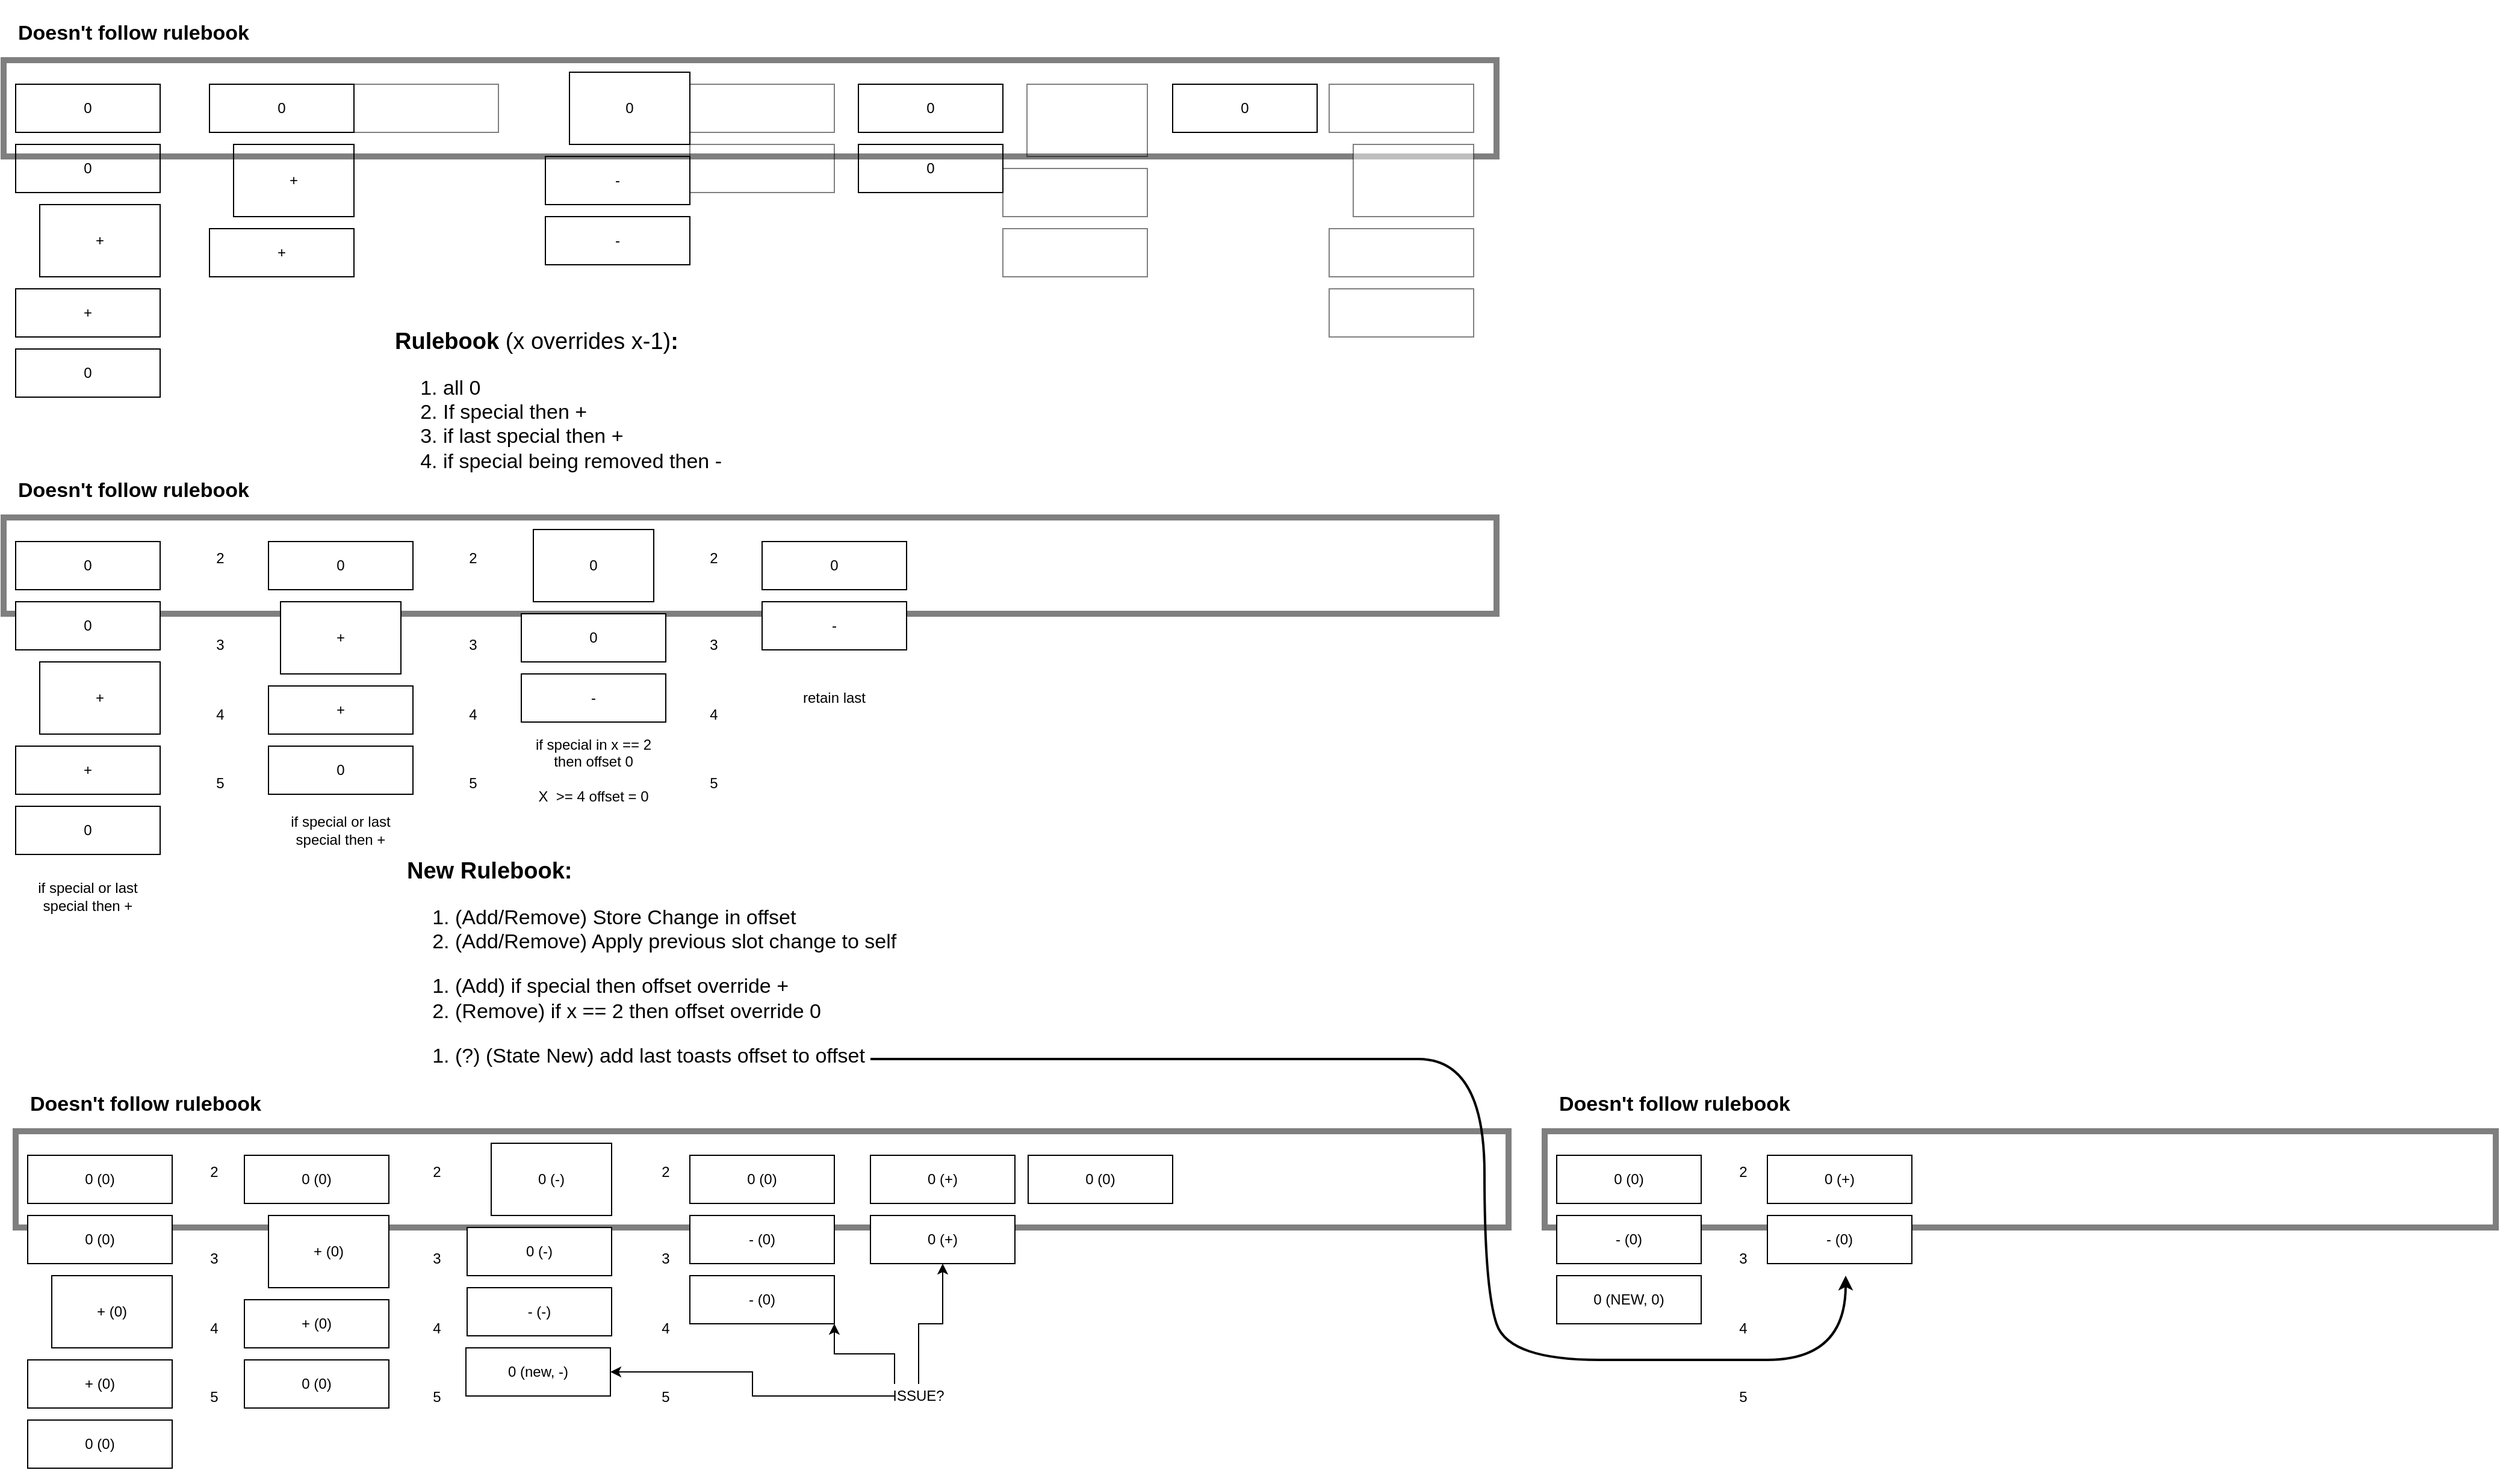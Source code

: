 <mxfile version="15.0.6" type="github">
  <diagram id="tIkzukC-OCRGZSHh6Kfc" name="Page-1">
    <mxGraphModel dx="1426" dy="1989" grid="1" gridSize="10" guides="1" tooltips="1" connect="1" arrows="1" fold="1" page="1" pageScale="1" pageWidth="827" pageHeight="1169" math="0" shadow="0">
      <root>
        <mxCell id="0" />
        <mxCell id="1" parent="0" />
        <mxCell id="5mehpzaGGVVwTEe_0Mdk-20" value="" style="rounded=0;whiteSpace=wrap;html=1;fillColor=none;strokeWidth=5;opacity=50;" parent="1" vertex="1">
          <mxGeometry x="30" y="360" width="1240" height="80" as="geometry" />
        </mxCell>
        <mxCell id="QMKidMNqvdjm3rd7tPGR-1" value="0" style="rounded=0;whiteSpace=wrap;html=1;" parent="1" vertex="1">
          <mxGeometry x="40" width="120" height="40" as="geometry" />
        </mxCell>
        <mxCell id="QMKidMNqvdjm3rd7tPGR-2" value="0" style="rounded=0;whiteSpace=wrap;html=1;" parent="1" vertex="1">
          <mxGeometry x="40" y="50" width="120" height="40" as="geometry" />
        </mxCell>
        <mxCell id="QMKidMNqvdjm3rd7tPGR-3" value="+" style="rounded=0;whiteSpace=wrap;html=1;" parent="1" vertex="1">
          <mxGeometry x="60" y="100" width="100" height="60" as="geometry" />
        </mxCell>
        <mxCell id="QMKidMNqvdjm3rd7tPGR-4" value="+" style="rounded=0;whiteSpace=wrap;html=1;" parent="1" vertex="1">
          <mxGeometry x="40" y="170" width="120" height="40" as="geometry" />
        </mxCell>
        <mxCell id="QMKidMNqvdjm3rd7tPGR-5" value="" style="rounded=0;whiteSpace=wrap;html=1;opacity=50;" parent="1" vertex="1">
          <mxGeometry x="321" width="120" height="40" as="geometry" />
        </mxCell>
        <mxCell id="QMKidMNqvdjm3rd7tPGR-6" value="0" style="rounded=0;whiteSpace=wrap;html=1;" parent="1" vertex="1">
          <mxGeometry x="201" width="120" height="40" as="geometry" />
        </mxCell>
        <mxCell id="QMKidMNqvdjm3rd7tPGR-7" value="+" style="rounded=0;whiteSpace=wrap;html=1;" parent="1" vertex="1">
          <mxGeometry x="221" y="50" width="100" height="60" as="geometry" />
        </mxCell>
        <mxCell id="QMKidMNqvdjm3rd7tPGR-8" value="+" style="rounded=0;whiteSpace=wrap;html=1;" parent="1" vertex="1">
          <mxGeometry x="201" y="120" width="120" height="40" as="geometry" />
        </mxCell>
        <mxCell id="QMKidMNqvdjm3rd7tPGR-9" value="" style="rounded=0;whiteSpace=wrap;html=1;opacity=50;" parent="1" vertex="1">
          <mxGeometry x="600" y="50" width="120" height="40" as="geometry" />
        </mxCell>
        <mxCell id="QMKidMNqvdjm3rd7tPGR-10" value="" style="rounded=0;whiteSpace=wrap;html=1;opacity=50;" parent="1" vertex="1">
          <mxGeometry x="600" width="120" height="40" as="geometry" />
        </mxCell>
        <mxCell id="QMKidMNqvdjm3rd7tPGR-11" value="0" style="rounded=0;whiteSpace=wrap;html=1;" parent="1" vertex="1">
          <mxGeometry x="500" y="-10" width="100" height="60" as="geometry" />
        </mxCell>
        <mxCell id="QMKidMNqvdjm3rd7tPGR-12" value="-" style="rounded=0;whiteSpace=wrap;html=1;" parent="1" vertex="1">
          <mxGeometry x="480" y="60" width="120" height="40" as="geometry" />
        </mxCell>
        <mxCell id="QMKidMNqvdjm3rd7tPGR-13" value="" style="rounded=0;whiteSpace=wrap;html=1;opacity=50;" parent="1" vertex="1">
          <mxGeometry x="860" y="70" width="120" height="40" as="geometry" />
        </mxCell>
        <mxCell id="QMKidMNqvdjm3rd7tPGR-14" value="" style="rounded=0;whiteSpace=wrap;html=1;opacity=50;" parent="1" vertex="1">
          <mxGeometry x="860" y="120" width="120" height="40" as="geometry" />
        </mxCell>
        <mxCell id="QMKidMNqvdjm3rd7tPGR-15" value="" style="rounded=0;whiteSpace=wrap;html=1;opacity=50;" parent="1" vertex="1">
          <mxGeometry x="880" width="100" height="60" as="geometry" />
        </mxCell>
        <mxCell id="QMKidMNqvdjm3rd7tPGR-16" value="0" style="rounded=0;whiteSpace=wrap;html=1;" parent="1" vertex="1">
          <mxGeometry x="740" width="120" height="40" as="geometry" />
        </mxCell>
        <mxCell id="5mehpzaGGVVwTEe_0Mdk-1" value="-" style="rounded=0;whiteSpace=wrap;html=1;" parent="1" vertex="1">
          <mxGeometry x="480" y="110" width="120" height="40" as="geometry" />
        </mxCell>
        <mxCell id="5mehpzaGGVVwTEe_0Mdk-2" value="0" style="rounded=0;whiteSpace=wrap;html=1;" parent="1" vertex="1">
          <mxGeometry x="740" y="50" width="120" height="40" as="geometry" />
        </mxCell>
        <mxCell id="5mehpzaGGVVwTEe_0Mdk-3" value="0" style="rounded=0;whiteSpace=wrap;html=1;" parent="1" vertex="1">
          <mxGeometry x="40" y="220" width="120" height="40" as="geometry" />
        </mxCell>
        <mxCell id="5mehpzaGGVVwTEe_0Mdk-7" value="&lt;h1 style=&quot;font-size: 19px&quot;&gt;Rulebook &lt;span style=&quot;font-weight: normal&quot;&gt;(x overrides x-1)&lt;/span&gt;:&lt;br&gt;&lt;/h1&gt;&lt;ol style=&quot;font-size: 17px&quot;&gt;&lt;li&gt;all 0&lt;br&gt;&lt;/li&gt;&lt;li&gt;If special then +&lt;/li&gt;&lt;li&gt;if last special then +&lt;/li&gt;&lt;li&gt;if special being removed then -&lt;br&gt;&lt;/li&gt;&lt;/ol&gt;" style="text;html=1;strokeColor=none;fillColor=none;spacing=5;spacingTop=-20;whiteSpace=wrap;overflow=hidden;rounded=0;" parent="1" vertex="1">
          <mxGeometry x="350" y="200" width="380" height="140" as="geometry" />
        </mxCell>
        <mxCell id="5mehpzaGGVVwTEe_0Mdk-8" value="" style="rounded=0;whiteSpace=wrap;html=1;fillColor=none;strokeWidth=5;opacity=50;" parent="1" vertex="1">
          <mxGeometry x="30" y="-20" width="1240" height="80" as="geometry" />
        </mxCell>
        <mxCell id="5mehpzaGGVVwTEe_0Mdk-9" value="&lt;font style=&quot;font-size: 17px&quot;&gt;&lt;b&gt;Doesn&#39;t follow rulebook&lt;/b&gt;&lt;/font&gt;" style="text;html=1;strokeColor=none;fillColor=none;align=left;verticalAlign=bottom;whiteSpace=wrap;rounded=0;opacity=50;" parent="1" vertex="1">
          <mxGeometry x="40" y="-70" width="310" height="40" as="geometry" />
        </mxCell>
        <mxCell id="5mehpzaGGVVwTEe_0Mdk-10" value="" style="rounded=0;whiteSpace=wrap;html=1;opacity=50;" parent="1" vertex="1">
          <mxGeometry x="1131" y="120" width="120" height="40" as="geometry" />
        </mxCell>
        <mxCell id="5mehpzaGGVVwTEe_0Mdk-11" value="" style="rounded=0;whiteSpace=wrap;html=1;opacity=50;" parent="1" vertex="1">
          <mxGeometry x="1131" y="170" width="120" height="40" as="geometry" />
        </mxCell>
        <mxCell id="5mehpzaGGVVwTEe_0Mdk-12" value="" style="rounded=0;whiteSpace=wrap;html=1;opacity=50;" parent="1" vertex="1">
          <mxGeometry x="1151" y="50" width="100" height="60" as="geometry" />
        </mxCell>
        <mxCell id="5mehpzaGGVVwTEe_0Mdk-13" value="0" style="rounded=0;whiteSpace=wrap;html=1;" parent="1" vertex="1">
          <mxGeometry x="1001" width="120" height="40" as="geometry" />
        </mxCell>
        <mxCell id="5mehpzaGGVVwTEe_0Mdk-14" value="&lt;p style=&quot;line-height: 120%&quot;&gt;&lt;br&gt;&lt;/p&gt;" style="rounded=0;whiteSpace=wrap;html=1;opacity=50;" parent="1" vertex="1">
          <mxGeometry x="1131" width="120" height="40" as="geometry" />
        </mxCell>
        <mxCell id="5mehpzaGGVVwTEe_0Mdk-15" value="0" style="rounded=0;whiteSpace=wrap;html=1;" parent="1" vertex="1">
          <mxGeometry x="40" y="380" width="120" height="40" as="geometry" />
        </mxCell>
        <mxCell id="5mehpzaGGVVwTEe_0Mdk-16" value="0" style="rounded=0;whiteSpace=wrap;html=1;" parent="1" vertex="1">
          <mxGeometry x="40" y="430" width="120" height="40" as="geometry" />
        </mxCell>
        <mxCell id="5mehpzaGGVVwTEe_0Mdk-17" value="+" style="rounded=0;whiteSpace=wrap;html=1;" parent="1" vertex="1">
          <mxGeometry x="60" y="480" width="100" height="60" as="geometry" />
        </mxCell>
        <mxCell id="5mehpzaGGVVwTEe_0Mdk-18" value="+" style="rounded=0;whiteSpace=wrap;html=1;" parent="1" vertex="1">
          <mxGeometry x="40" y="550" width="120" height="40" as="geometry" />
        </mxCell>
        <mxCell id="5mehpzaGGVVwTEe_0Mdk-19" value="0" style="rounded=0;whiteSpace=wrap;html=1;" parent="1" vertex="1">
          <mxGeometry x="40" y="600" width="120" height="40" as="geometry" />
        </mxCell>
        <mxCell id="5mehpzaGGVVwTEe_0Mdk-21" value="&lt;font style=&quot;font-size: 17px&quot;&gt;&lt;b&gt;Doesn&#39;t follow rulebook&lt;/b&gt;&lt;/font&gt;" style="text;html=1;strokeColor=none;fillColor=none;align=left;verticalAlign=bottom;whiteSpace=wrap;rounded=0;opacity=50;" parent="1" vertex="1">
          <mxGeometry x="40" y="310" width="310" height="40" as="geometry" />
        </mxCell>
        <mxCell id="o_r1sFH0NP4sAo5vpepX-1" value="&lt;div&gt;2&lt;/div&gt;&lt;div&gt;&lt;br&gt;&lt;/div&gt;&lt;div&gt;&lt;br&gt;&lt;/div&gt;&lt;div&gt;&lt;br&gt;&lt;/div&gt;&lt;div&gt;&lt;br&gt;&lt;/div&gt;&lt;div&gt;3&lt;/div&gt;&lt;div&gt;&lt;br&gt;&lt;/div&gt;&lt;div&gt;&lt;br&gt;&lt;/div&gt;&lt;div&gt;&lt;br&gt;&lt;/div&gt;&lt;div&gt;4&lt;/div&gt;&lt;div&gt;&lt;br&gt;&lt;/div&gt;&lt;div&gt;&lt;br&gt;&lt;/div&gt;&lt;div&gt;&lt;br&gt;&lt;/div&gt;&lt;div&gt;5&lt;br&gt;&lt;/div&gt;" style="text;html=1;strokeColor=none;fillColor=none;align=center;verticalAlign=top;whiteSpace=wrap;rounded=0;" parent="1" vertex="1">
          <mxGeometry x="190" y="380" width="40" height="260" as="geometry" />
        </mxCell>
        <mxCell id="o_r1sFH0NP4sAo5vpepX-2" value="0" style="rounded=0;whiteSpace=wrap;html=1;" parent="1" vertex="1">
          <mxGeometry x="250" y="380" width="120" height="40" as="geometry" />
        </mxCell>
        <mxCell id="o_r1sFH0NP4sAo5vpepX-3" value="+" style="rounded=0;whiteSpace=wrap;html=1;" parent="1" vertex="1">
          <mxGeometry x="260" y="430" width="100" height="60" as="geometry" />
        </mxCell>
        <mxCell id="o_r1sFH0NP4sAo5vpepX-4" value="+" style="rounded=0;whiteSpace=wrap;html=1;" parent="1" vertex="1">
          <mxGeometry x="250" y="500" width="120" height="40" as="geometry" />
        </mxCell>
        <mxCell id="o_r1sFH0NP4sAo5vpepX-5" value="0" style="rounded=0;whiteSpace=wrap;html=1;" parent="1" vertex="1">
          <mxGeometry x="250" y="550" width="120" height="40" as="geometry" />
        </mxCell>
        <mxCell id="o_r1sFH0NP4sAo5vpepX-6" value="&lt;div&gt;2&lt;/div&gt;&lt;div&gt;&lt;br&gt;&lt;/div&gt;&lt;div&gt;&lt;br&gt;&lt;/div&gt;&lt;div&gt;&lt;br&gt;&lt;/div&gt;&lt;div&gt;&lt;br&gt;&lt;/div&gt;&lt;div&gt;3&lt;/div&gt;&lt;div&gt;&lt;br&gt;&lt;/div&gt;&lt;div&gt;&lt;br&gt;&lt;/div&gt;&lt;div&gt;&lt;br&gt;&lt;/div&gt;&lt;div&gt;4&lt;/div&gt;&lt;div&gt;&lt;br&gt;&lt;/div&gt;&lt;div&gt;&lt;br&gt;&lt;/div&gt;&lt;div&gt;&lt;br&gt;&lt;/div&gt;&lt;div&gt;5&lt;br&gt;&lt;/div&gt;" style="text;html=1;strokeColor=none;fillColor=none;align=center;verticalAlign=top;whiteSpace=wrap;rounded=0;" parent="1" vertex="1">
          <mxGeometry x="400" y="380" width="40" height="260" as="geometry" />
        </mxCell>
        <mxCell id="o_r1sFH0NP4sAo5vpepX-8" value="0" style="rounded=0;whiteSpace=wrap;html=1;" parent="1" vertex="1">
          <mxGeometry x="470" y="370" width="100" height="60" as="geometry" />
        </mxCell>
        <mxCell id="o_r1sFH0NP4sAo5vpepX-9" value="0" style="rounded=0;whiteSpace=wrap;html=1;" parent="1" vertex="1">
          <mxGeometry x="460" y="440" width="120" height="40" as="geometry" />
        </mxCell>
        <mxCell id="o_r1sFH0NP4sAo5vpepX-10" value="-" style="rounded=0;whiteSpace=wrap;html=1;" parent="1" vertex="1">
          <mxGeometry x="460" y="490" width="120" height="40" as="geometry" />
        </mxCell>
        <mxCell id="o_r1sFH0NP4sAo5vpepX-11" value="&lt;div&gt;2&lt;/div&gt;&lt;div&gt;&lt;br&gt;&lt;/div&gt;&lt;div&gt;&lt;br&gt;&lt;/div&gt;&lt;div&gt;&lt;br&gt;&lt;/div&gt;&lt;div&gt;&lt;br&gt;&lt;/div&gt;&lt;div&gt;3&lt;/div&gt;&lt;div&gt;&lt;br&gt;&lt;/div&gt;&lt;div&gt;&lt;br&gt;&lt;/div&gt;&lt;div&gt;&lt;br&gt;&lt;/div&gt;&lt;div&gt;4&lt;/div&gt;&lt;div&gt;&lt;br&gt;&lt;/div&gt;&lt;div&gt;&lt;br&gt;&lt;/div&gt;&lt;div&gt;&lt;br&gt;&lt;/div&gt;&lt;div&gt;5&lt;br&gt;&lt;/div&gt;" style="text;html=1;strokeColor=none;fillColor=none;align=center;verticalAlign=top;whiteSpace=wrap;rounded=0;" parent="1" vertex="1">
          <mxGeometry x="600" y="380" width="40" height="260" as="geometry" />
        </mxCell>
        <mxCell id="o_r1sFH0NP4sAo5vpepX-13" value="0" style="rounded=0;whiteSpace=wrap;html=1;" parent="1" vertex="1">
          <mxGeometry x="660" y="380" width="120" height="40" as="geometry" />
        </mxCell>
        <mxCell id="o_r1sFH0NP4sAo5vpepX-14" value="-" style="rounded=0;whiteSpace=wrap;html=1;" parent="1" vertex="1">
          <mxGeometry x="660" y="430" width="120" height="40" as="geometry" />
        </mxCell>
        <mxCell id="o_r1sFH0NP4sAo5vpepX-15" value="if special or last special then +" style="text;html=1;strokeColor=none;fillColor=none;align=center;verticalAlign=middle;whiteSpace=wrap;rounded=0;" parent="1" vertex="1">
          <mxGeometry x="40" y="660" width="120" height="30" as="geometry" />
        </mxCell>
        <mxCell id="o_r1sFH0NP4sAo5vpepX-16" value="if special or last special then +" style="text;html=1;strokeColor=none;fillColor=none;align=center;verticalAlign=middle;whiteSpace=wrap;rounded=0;" parent="1" vertex="1">
          <mxGeometry x="250" y="605" width="120" height="30" as="geometry" />
        </mxCell>
        <mxCell id="o_r1sFH0NP4sAo5vpepX-17" value="&lt;div&gt;if special in x == 2 then offset 0&lt;/div&gt;&lt;div&gt;&lt;br&gt;&lt;/div&gt;&lt;div&gt;X&amp;nbsp; &amp;gt;= 4 offset = 0&lt;br&gt;&lt;/div&gt;" style="text;html=1;strokeColor=none;fillColor=none;align=center;verticalAlign=middle;whiteSpace=wrap;rounded=0;" parent="1" vertex="1">
          <mxGeometry x="460" y="540" width="120" height="60" as="geometry" />
        </mxCell>
        <mxCell id="o_r1sFH0NP4sAo5vpepX-19" value="retain last" style="text;html=1;strokeColor=none;fillColor=none;align=center;verticalAlign=middle;whiteSpace=wrap;rounded=0;" parent="1" vertex="1">
          <mxGeometry x="660" y="480" width="120" height="60" as="geometry" />
        </mxCell>
        <mxCell id="o_r1sFH0NP4sAo5vpepX-20" value="&lt;h1 style=&quot;font-size: 19px&quot;&gt;New Rulebook&lt;span style=&quot;font-weight: normal&quot;&gt;&lt;/span&gt;:&lt;br&gt;&lt;/h1&gt;&lt;ol style=&quot;font-size: 17px&quot;&gt;&lt;li&gt;(Add/Remove) Store Change in offset&lt;br&gt;&lt;/li&gt;&lt;li&gt;(Add/Remove) Apply previous slot change to self&lt;/li&gt;&lt;/ol&gt;&lt;ol style=&quot;font-size: 17px&quot;&gt;&lt;li&gt;(Add) if special then offset override +&lt;/li&gt;&lt;li&gt;(Remove) if x == 2 then offset override 0&lt;/li&gt;&lt;/ol&gt;&lt;ol style=&quot;font-size: 17px&quot;&gt;&lt;li&gt;(?) (State New) add last toasts offset to offset&lt;br&gt;&lt;/li&gt;&lt;/ol&gt;" style="text;html=1;strokeColor=none;fillColor=none;spacing=5;spacingTop=-20;whiteSpace=wrap;overflow=hidden;rounded=0;" parent="1" vertex="1">
          <mxGeometry x="360" y="640" width="468" height="190" as="geometry" />
        </mxCell>
        <mxCell id="o_r1sFH0NP4sAo5vpepX-21" value="" style="rounded=0;whiteSpace=wrap;html=1;fillColor=none;strokeWidth=5;opacity=50;" parent="1" vertex="1">
          <mxGeometry x="40" y="870" width="1240" height="80" as="geometry" />
        </mxCell>
        <mxCell id="o_r1sFH0NP4sAo5vpepX-22" value="0 (0)" style="rounded=0;whiteSpace=wrap;html=1;" parent="1" vertex="1">
          <mxGeometry x="50" y="890" width="120" height="40" as="geometry" />
        </mxCell>
        <mxCell id="o_r1sFH0NP4sAo5vpepX-23" value="0 (0)" style="rounded=0;whiteSpace=wrap;html=1;" parent="1" vertex="1">
          <mxGeometry x="50" y="940" width="120" height="40" as="geometry" />
        </mxCell>
        <mxCell id="o_r1sFH0NP4sAo5vpepX-24" value="+ (0)" style="rounded=0;whiteSpace=wrap;html=1;" parent="1" vertex="1">
          <mxGeometry x="70" y="990" width="100" height="60" as="geometry" />
        </mxCell>
        <mxCell id="o_r1sFH0NP4sAo5vpepX-25" value="+ (0)" style="rounded=0;whiteSpace=wrap;html=1;" parent="1" vertex="1">
          <mxGeometry x="50" y="1060" width="120" height="40" as="geometry" />
        </mxCell>
        <mxCell id="o_r1sFH0NP4sAo5vpepX-26" value="0 (0)" style="rounded=0;whiteSpace=wrap;html=1;" parent="1" vertex="1">
          <mxGeometry x="50" y="1110" width="120" height="40" as="geometry" />
        </mxCell>
        <mxCell id="o_r1sFH0NP4sAo5vpepX-27" value="&lt;font style=&quot;font-size: 17px&quot;&gt;&lt;b&gt;Doesn&#39;t follow rulebook&lt;/b&gt;&lt;/font&gt;" style="text;html=1;strokeColor=none;fillColor=none;align=left;verticalAlign=bottom;whiteSpace=wrap;rounded=0;opacity=50;" parent="1" vertex="1">
          <mxGeometry x="50" y="820" width="310" height="40" as="geometry" />
        </mxCell>
        <mxCell id="o_r1sFH0NP4sAo5vpepX-29" value="&lt;div&gt;2&lt;/div&gt;&lt;div&gt;&lt;br&gt;&lt;/div&gt;&lt;div&gt;&lt;br&gt;&lt;/div&gt;&lt;div&gt;&lt;br&gt;&lt;/div&gt;&lt;div&gt;&lt;br&gt;&lt;/div&gt;&lt;div&gt;3&lt;/div&gt;&lt;div&gt;&lt;br&gt;&lt;/div&gt;&lt;div&gt;&lt;br&gt;&lt;/div&gt;&lt;div&gt;&lt;br&gt;&lt;/div&gt;&lt;div&gt;4&lt;/div&gt;&lt;div&gt;&lt;br&gt;&lt;/div&gt;&lt;div&gt;&lt;br&gt;&lt;/div&gt;&lt;div&gt;&lt;br&gt;&lt;/div&gt;&lt;div&gt;5&lt;br&gt;&lt;/div&gt;" style="text;html=1;strokeColor=none;fillColor=none;align=center;verticalAlign=top;whiteSpace=wrap;rounded=0;" parent="1" vertex="1">
          <mxGeometry x="185" y="890" width="40" height="260" as="geometry" />
        </mxCell>
        <mxCell id="o_r1sFH0NP4sAo5vpepX-30" value="0 (0)" style="rounded=0;whiteSpace=wrap;html=1;" parent="1" vertex="1">
          <mxGeometry x="230" y="890" width="120" height="40" as="geometry" />
        </mxCell>
        <mxCell id="o_r1sFH0NP4sAo5vpepX-31" value="+ (0)" style="rounded=0;whiteSpace=wrap;html=1;" parent="1" vertex="1">
          <mxGeometry x="250" y="940" width="100" height="60" as="geometry" />
        </mxCell>
        <mxCell id="o_r1sFH0NP4sAo5vpepX-32" value="+ (0)" style="rounded=0;whiteSpace=wrap;html=1;" parent="1" vertex="1">
          <mxGeometry x="230" y="1010" width="120" height="40" as="geometry" />
        </mxCell>
        <mxCell id="o_r1sFH0NP4sAo5vpepX-33" value="0 (0)" style="rounded=0;whiteSpace=wrap;html=1;" parent="1" vertex="1">
          <mxGeometry x="230" y="1060" width="120" height="40" as="geometry" />
        </mxCell>
        <mxCell id="o_r1sFH0NP4sAo5vpepX-34" value="&lt;div&gt;2&lt;/div&gt;&lt;div&gt;&lt;br&gt;&lt;/div&gt;&lt;div&gt;&lt;br&gt;&lt;/div&gt;&lt;div&gt;&lt;br&gt;&lt;/div&gt;&lt;div&gt;&lt;br&gt;&lt;/div&gt;&lt;div&gt;3&lt;/div&gt;&lt;div&gt;&lt;br&gt;&lt;/div&gt;&lt;div&gt;&lt;br&gt;&lt;/div&gt;&lt;div&gt;&lt;br&gt;&lt;/div&gt;&lt;div&gt;4&lt;/div&gt;&lt;div&gt;&lt;br&gt;&lt;/div&gt;&lt;div&gt;&lt;br&gt;&lt;/div&gt;&lt;div&gt;&lt;br&gt;&lt;/div&gt;&lt;div&gt;5&lt;br&gt;&lt;/div&gt;" style="text;html=1;strokeColor=none;fillColor=none;align=center;verticalAlign=top;whiteSpace=wrap;rounded=0;" parent="1" vertex="1">
          <mxGeometry x="370" y="890" width="40" height="260" as="geometry" />
        </mxCell>
        <mxCell id="o_r1sFH0NP4sAo5vpepX-36" value="0 (-)" style="rounded=0;whiteSpace=wrap;html=1;" parent="1" vertex="1">
          <mxGeometry x="435" y="880" width="100" height="60" as="geometry" />
        </mxCell>
        <mxCell id="o_r1sFH0NP4sAo5vpepX-37" value="0 (-)" style="rounded=0;whiteSpace=wrap;html=1;" parent="1" vertex="1">
          <mxGeometry x="415" y="950" width="120" height="40" as="geometry" />
        </mxCell>
        <mxCell id="o_r1sFH0NP4sAo5vpepX-38" value="- (-)" style="rounded=0;whiteSpace=wrap;html=1;" parent="1" vertex="1">
          <mxGeometry x="415" y="1000" width="120" height="40" as="geometry" />
        </mxCell>
        <mxCell id="o_r1sFH0NP4sAo5vpepX-39" value="&lt;div&gt;2&lt;/div&gt;&lt;div&gt;&lt;br&gt;&lt;/div&gt;&lt;div&gt;&lt;br&gt;&lt;/div&gt;&lt;div&gt;&lt;br&gt;&lt;/div&gt;&lt;div&gt;&lt;br&gt;&lt;/div&gt;&lt;div&gt;3&lt;/div&gt;&lt;div&gt;&lt;br&gt;&lt;/div&gt;&lt;div&gt;&lt;br&gt;&lt;/div&gt;&lt;div&gt;&lt;br&gt;&lt;/div&gt;&lt;div&gt;4&lt;/div&gt;&lt;div&gt;&lt;br&gt;&lt;/div&gt;&lt;div&gt;&lt;br&gt;&lt;/div&gt;&lt;div&gt;&lt;br&gt;&lt;/div&gt;&lt;div&gt;5&lt;br&gt;&lt;/div&gt;" style="text;html=1;strokeColor=none;fillColor=none;align=center;verticalAlign=top;whiteSpace=wrap;rounded=0;" parent="1" vertex="1">
          <mxGeometry x="560" y="890" width="40" height="260" as="geometry" />
        </mxCell>
        <mxCell id="o_r1sFH0NP4sAo5vpepX-41" value="0 (0)" style="rounded=0;whiteSpace=wrap;html=1;" parent="1" vertex="1">
          <mxGeometry x="600" y="890" width="120" height="40" as="geometry" />
        </mxCell>
        <mxCell id="o_r1sFH0NP4sAo5vpepX-42" value="- (0)" style="rounded=0;whiteSpace=wrap;html=1;" parent="1" vertex="1">
          <mxGeometry x="600" y="940" width="120" height="40" as="geometry" />
        </mxCell>
        <mxCell id="qSfscdUOPGKa_6ocBNE0-7" value="0 (new, -)" style="rounded=0;whiteSpace=wrap;html=1;" vertex="1" parent="1">
          <mxGeometry x="414" y="1050" width="120" height="40" as="geometry" />
        </mxCell>
        <mxCell id="qSfscdUOPGKa_6ocBNE0-9" value="0 (+)" style="rounded=0;whiteSpace=wrap;html=1;" vertex="1" parent="1">
          <mxGeometry x="750" y="890" width="120" height="40" as="geometry" />
        </mxCell>
        <mxCell id="qSfscdUOPGKa_6ocBNE0-10" value="0 (+)" style="rounded=0;whiteSpace=wrap;html=1;" vertex="1" parent="1">
          <mxGeometry x="750" y="940" width="120" height="40" as="geometry" />
        </mxCell>
        <mxCell id="qSfscdUOPGKa_6ocBNE0-12" value="- (0)" style="rounded=0;whiteSpace=wrap;html=1;" vertex="1" parent="1">
          <mxGeometry x="600" y="990" width="120" height="40" as="geometry" />
        </mxCell>
        <mxCell id="qSfscdUOPGKa_6ocBNE0-18" style="edgeStyle=orthogonalEdgeStyle;rounded=0;orthogonalLoop=1;jettySize=auto;html=1;exitX=0;exitY=0.5;exitDx=0;exitDy=0;entryX=1;entryY=0.5;entryDx=0;entryDy=0;" edge="1" parent="1" source="qSfscdUOPGKa_6ocBNE0-13" target="qSfscdUOPGKa_6ocBNE0-7">
          <mxGeometry relative="1" as="geometry" />
        </mxCell>
        <mxCell id="qSfscdUOPGKa_6ocBNE0-21" style="edgeStyle=orthogonalEdgeStyle;rounded=0;orthogonalLoop=1;jettySize=auto;html=1;exitX=0;exitY=0;exitDx=0;exitDy=0;entryX=1;entryY=1;entryDx=0;entryDy=0;" edge="1" parent="1" source="qSfscdUOPGKa_6ocBNE0-13" target="qSfscdUOPGKa_6ocBNE0-12">
          <mxGeometry relative="1" as="geometry" />
        </mxCell>
        <mxCell id="qSfscdUOPGKa_6ocBNE0-22" style="edgeStyle=orthogonalEdgeStyle;rounded=0;orthogonalLoop=1;jettySize=auto;html=1;exitX=0.5;exitY=0;exitDx=0;exitDy=0;entryX=0.5;entryY=1;entryDx=0;entryDy=0;" edge="1" parent="1" source="qSfscdUOPGKa_6ocBNE0-13" target="qSfscdUOPGKa_6ocBNE0-10">
          <mxGeometry relative="1" as="geometry" />
        </mxCell>
        <mxCell id="qSfscdUOPGKa_6ocBNE0-13" value="ISSUE?" style="text;html=1;strokeColor=none;fillColor=none;align=center;verticalAlign=middle;whiteSpace=wrap;rounded=0;" vertex="1" parent="1">
          <mxGeometry x="770" y="1080" width="40" height="20" as="geometry" />
        </mxCell>
        <mxCell id="qSfscdUOPGKa_6ocBNE0-24" value="0 (0)" style="rounded=0;whiteSpace=wrap;html=1;" vertex="1" parent="1">
          <mxGeometry x="881" y="890" width="120" height="40" as="geometry" />
        </mxCell>
        <mxCell id="qSfscdUOPGKa_6ocBNE0-25" value="" style="rounded=0;whiteSpace=wrap;html=1;fillColor=none;strokeWidth=5;opacity=50;" vertex="1" parent="1">
          <mxGeometry x="1310" y="870" width="790" height="80" as="geometry" />
        </mxCell>
        <mxCell id="qSfscdUOPGKa_6ocBNE0-26" value="0 (0)" style="rounded=0;whiteSpace=wrap;html=1;" vertex="1" parent="1">
          <mxGeometry x="1320" y="890" width="120" height="40" as="geometry" />
        </mxCell>
        <mxCell id="qSfscdUOPGKa_6ocBNE0-29" value="- (0)" style="rounded=0;whiteSpace=wrap;html=1;" vertex="1" parent="1">
          <mxGeometry x="1320" y="940" width="120" height="40" as="geometry" />
        </mxCell>
        <mxCell id="qSfscdUOPGKa_6ocBNE0-30" value="0 (NEW, 0)" style="rounded=0;whiteSpace=wrap;html=1;" vertex="1" parent="1">
          <mxGeometry x="1320" y="990" width="120" height="40" as="geometry" />
        </mxCell>
        <mxCell id="qSfscdUOPGKa_6ocBNE0-31" value="&lt;font style=&quot;font-size: 17px&quot;&gt;&lt;b&gt;Doesn&#39;t follow rulebook&lt;/b&gt;&lt;/font&gt;" style="text;html=1;strokeColor=none;fillColor=none;align=left;verticalAlign=bottom;whiteSpace=wrap;rounded=0;opacity=50;" vertex="1" parent="1">
          <mxGeometry x="1320" y="820" width="310" height="40" as="geometry" />
        </mxCell>
        <mxCell id="qSfscdUOPGKa_6ocBNE0-32" value="&lt;div&gt;2&lt;/div&gt;&lt;div&gt;&lt;br&gt;&lt;/div&gt;&lt;div&gt;&lt;br&gt;&lt;/div&gt;&lt;div&gt;&lt;br&gt;&lt;/div&gt;&lt;div&gt;&lt;br&gt;&lt;/div&gt;&lt;div&gt;3&lt;/div&gt;&lt;div&gt;&lt;br&gt;&lt;/div&gt;&lt;div&gt;&lt;br&gt;&lt;/div&gt;&lt;div&gt;&lt;br&gt;&lt;/div&gt;&lt;div&gt;4&lt;/div&gt;&lt;div&gt;&lt;br&gt;&lt;/div&gt;&lt;div&gt;&lt;br&gt;&lt;/div&gt;&lt;div&gt;&lt;br&gt;&lt;/div&gt;&lt;div&gt;5&lt;br&gt;&lt;/div&gt;" style="text;html=1;strokeColor=none;fillColor=none;align=center;verticalAlign=top;whiteSpace=wrap;rounded=0;" vertex="1" parent="1">
          <mxGeometry x="1455" y="890" width="40" height="260" as="geometry" />
        </mxCell>
        <mxCell id="qSfscdUOPGKa_6ocBNE0-53" value="0 (+)" style="rounded=0;whiteSpace=wrap;html=1;" vertex="1" parent="1">
          <mxGeometry x="1495" y="890" width="120" height="40" as="geometry" />
        </mxCell>
        <mxCell id="qSfscdUOPGKa_6ocBNE0-54" value="- (0)" style="rounded=0;whiteSpace=wrap;html=1;" vertex="1" parent="1">
          <mxGeometry x="1495" y="940" width="120" height="40" as="geometry" />
        </mxCell>
        <mxCell id="qSfscdUOPGKa_6ocBNE0-55" value="" style="curved=1;endArrow=classic;html=1;strokeWidth=2;" edge="1" parent="1">
          <mxGeometry width="50" height="50" relative="1" as="geometry">
            <mxPoint x="750" y="810" as="sourcePoint" />
            <mxPoint x="1560" y="990" as="targetPoint" />
            <Array as="points">
              <mxPoint x="1150" y="810" />
              <mxPoint x="1260" y="810" />
              <mxPoint x="1260" y="1000" />
              <mxPoint x="1280" y="1060" />
              <mxPoint x="1430" y="1060" />
              <mxPoint x="1560" y="1060" />
            </Array>
          </mxGeometry>
        </mxCell>
      </root>
    </mxGraphModel>
  </diagram>
</mxfile>
